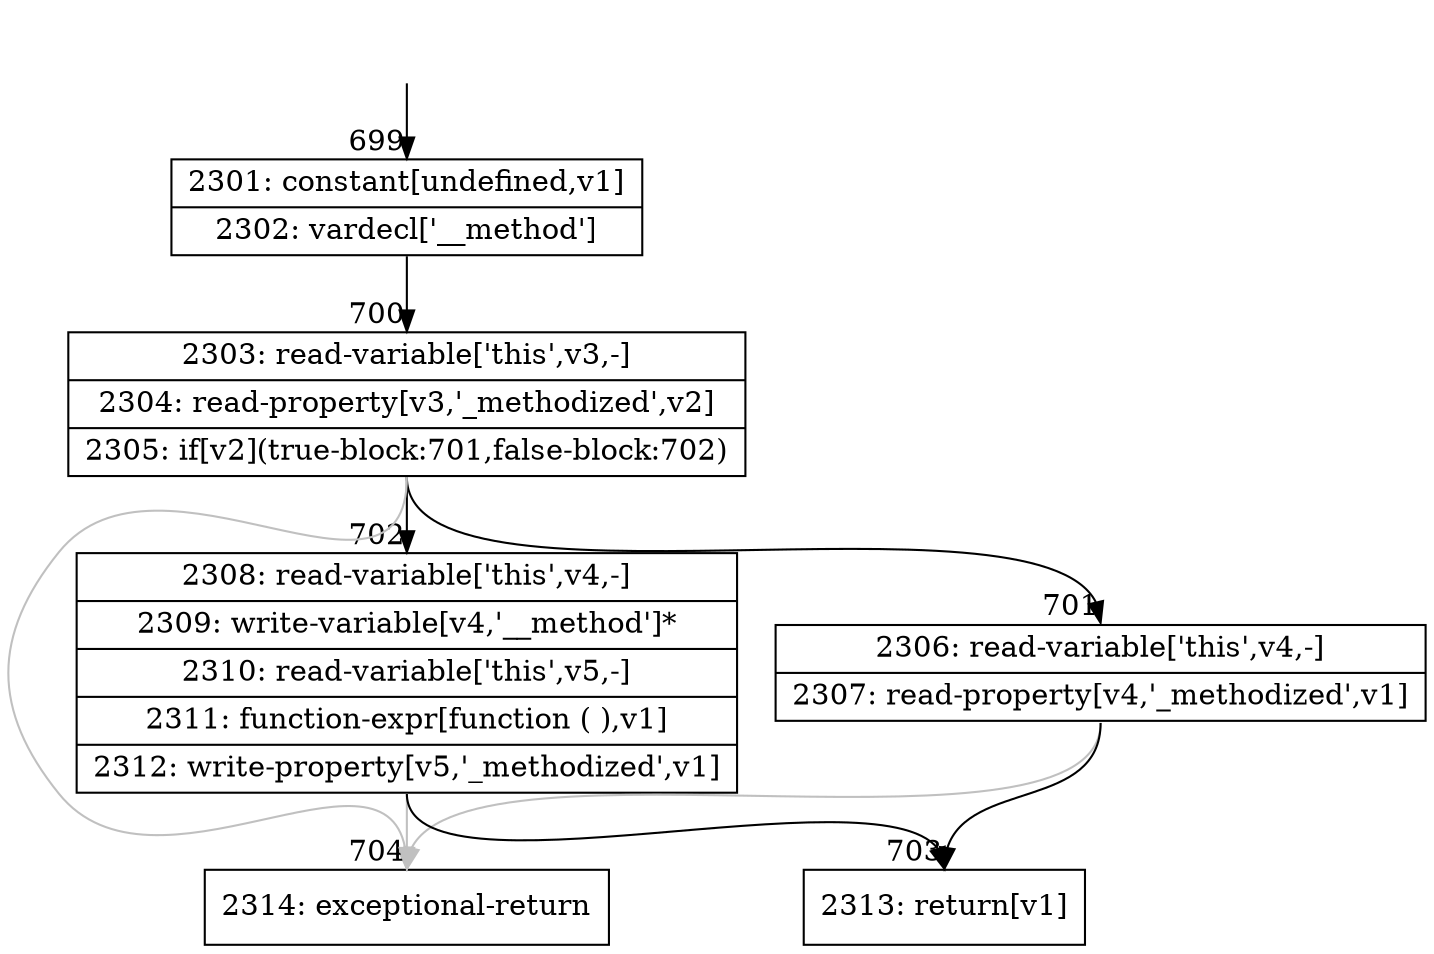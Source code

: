 digraph {
rankdir="TD"
BB_entry55[shape=none,label=""];
BB_entry55 -> BB699 [tailport=s, headport=n, headlabel="    699"]
BB699 [shape=record label="{2301: constant[undefined,v1]|2302: vardecl['__method']}" ] 
BB699 -> BB700 [tailport=s, headport=n, headlabel="      700"]
BB700 [shape=record label="{2303: read-variable['this',v3,-]|2304: read-property[v3,'_methodized',v2]|2305: if[v2](true-block:701,false-block:702)}" ] 
BB700 -> BB701 [tailport=s, headport=n, headlabel="      701"]
BB700 -> BB702 [tailport=s, headport=n, headlabel="      702"]
BB700 -> BB704 [tailport=s, headport=n, color=gray, headlabel="      704"]
BB701 [shape=record label="{2306: read-variable['this',v4,-]|2307: read-property[v4,'_methodized',v1]}" ] 
BB701 -> BB703 [tailport=s, headport=n, headlabel="      703"]
BB701 -> BB704 [tailport=s, headport=n, color=gray]
BB702 [shape=record label="{2308: read-variable['this',v4,-]|2309: write-variable[v4,'__method']*|2310: read-variable['this',v5,-]|2311: function-expr[function ( ),v1]|2312: write-property[v5,'_methodized',v1]}" ] 
BB702 -> BB703 [tailport=s, headport=n]
BB702 -> BB704 [tailport=s, headport=n, color=gray]
BB703 [shape=record label="{2313: return[v1]}" ] 
BB704 [shape=record label="{2314: exceptional-return}" ] 
//#$~ 456
}
